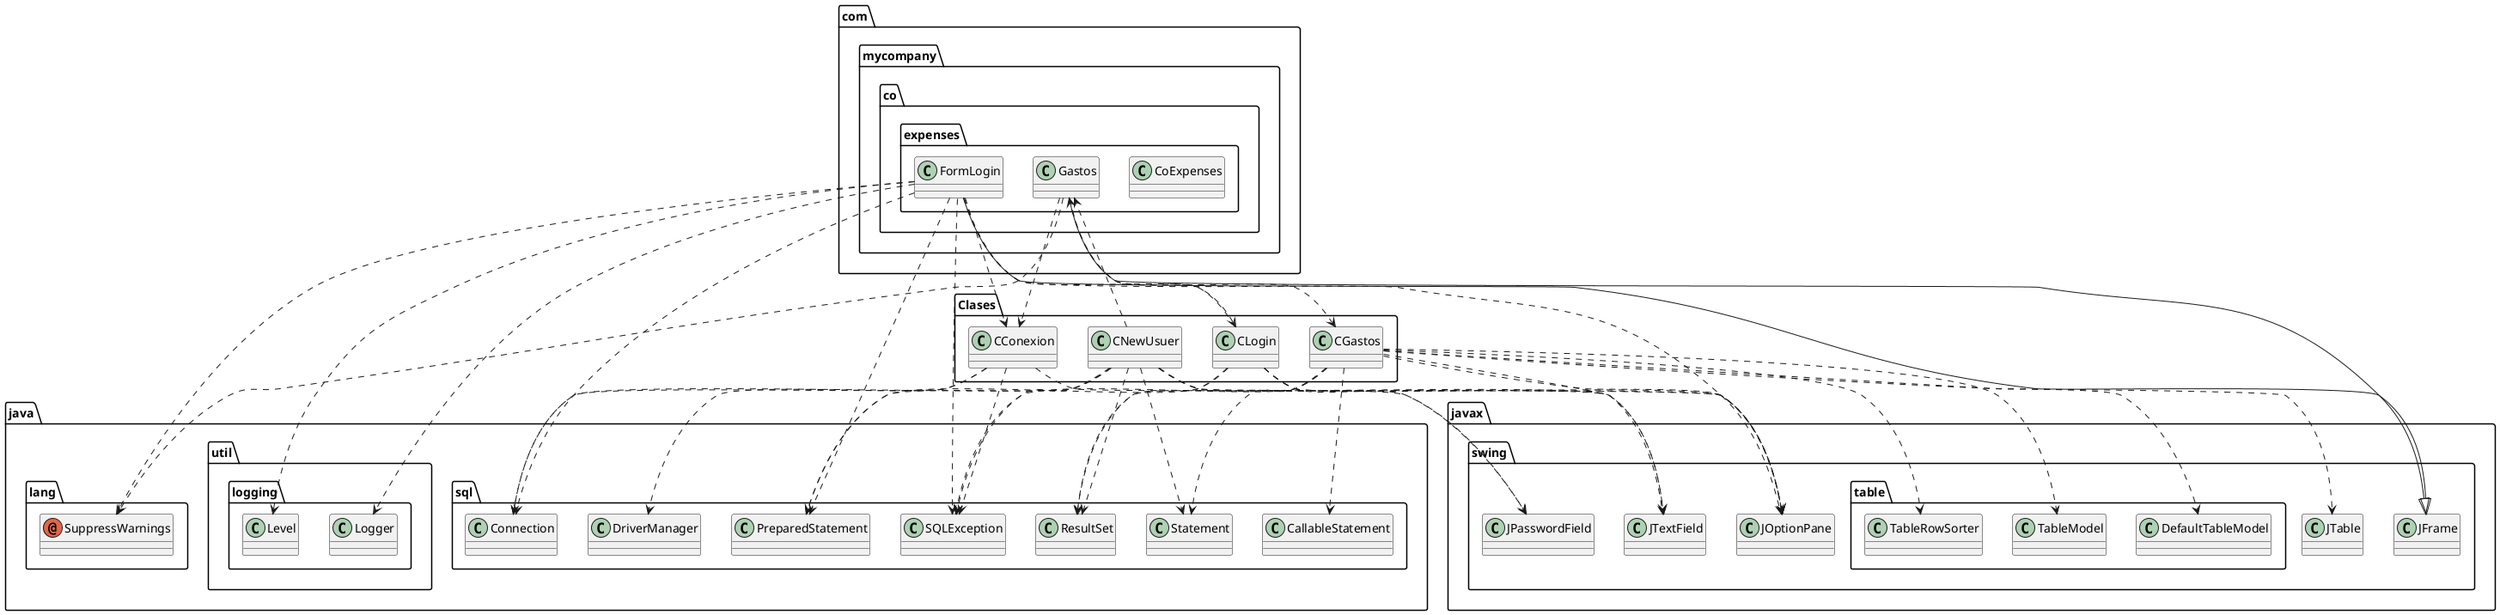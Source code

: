 @startuml
annotation java.lang.SuppressWarnings
class Clases.CConexion
class Clases.CGastos
class Clases.CLogin
class Clases.CNewUsuer
class com.mycompany.co.expenses.CoExpenses
class com.mycompany.co.expenses.FormLogin
class com.mycompany.co.expenses.Gastos
class java.sql.CallableStatement
class java.sql.Connection
class java.sql.DriverManager
class java.sql.PreparedStatement
class java.sql.ResultSet
class java.sql.SQLException
class java.sql.Statement
class java.util.logging.Level
class java.util.logging.Logger
class javax.swing.JFrame
class javax.swing.JOptionPane
class javax.swing.JPasswordField
class javax.swing.JTable
class javax.swing.JTextField
class javax.swing.table.DefaultTableModel
class javax.swing.table.TableModel
class javax.swing.table.TableRowSorter
Clases.CConexion ..> java.sql.Connection
Clases.CConexion ..> java.sql.DriverManager
Clases.CConexion ..> java.sql.SQLException
Clases.CConexion ..> javax.swing.JOptionPane
Clases.CGastos ..> java.sql.CallableStatement
Clases.CGastos ..> java.sql.ResultSet
Clases.CGastos ..> java.sql.SQLException
Clases.CGastos ..> java.sql.Statement
Clases.CGastos ..> javax.swing.JOptionPane
Clases.CGastos ..> javax.swing.JTable
Clases.CGastos ..> javax.swing.JTextField
Clases.CGastos ..> javax.swing.table.DefaultTableModel
Clases.CGastos ..> javax.swing.table.TableModel
Clases.CGastos ..> javax.swing.table.TableRowSorter
Clases.CLogin ..> com.mycompany.co.expenses.Gastos
Clases.CLogin ..> java.sql.PreparedStatement
Clases.CLogin ..> java.sql.ResultSet
Clases.CLogin ..> javax.swing.JOptionPane
Clases.CLogin ..> javax.swing.JPasswordField
Clases.CLogin ..> javax.swing.JTextField
Clases.CNewUsuer ..> com.mycompany.co.expenses.Gastos
Clases.CNewUsuer ..> java.sql.Connection
Clases.CNewUsuer ..> java.sql.PreparedStatement
Clases.CNewUsuer ..> java.sql.ResultSet
Clases.CNewUsuer ..> java.sql.SQLException
Clases.CNewUsuer ..> java.sql.Statement
Clases.CNewUsuer ..> javax.swing.JOptionPane
Clases.CNewUsuer ..> javax.swing.JPasswordField
Clases.CNewUsuer ..> javax.swing.JTextField
com.mycompany.co.expenses.FormLogin ..> java.lang.SuppressWarnings
com.mycompany.co.expenses.FormLogin ..> Clases.CConexion
com.mycompany.co.expenses.FormLogin ..> Clases.CLogin
com.mycompany.co.expenses.FormLogin ..> java.sql.Connection
com.mycompany.co.expenses.FormLogin ..> java.sql.PreparedStatement
com.mycompany.co.expenses.FormLogin ..> java.sql.SQLException
com.mycompany.co.expenses.FormLogin ..> java.util.logging.Level
com.mycompany.co.expenses.FormLogin ..> java.util.logging.Logger
com.mycompany.co.expenses.FormLogin --|> javax.swing.JFrame
com.mycompany.co.expenses.FormLogin ..> javax.swing.JOptionPane
com.mycompany.co.expenses.Gastos ..> java.lang.SuppressWarnings
com.mycompany.co.expenses.Gastos ..> Clases.CConexion
com.mycompany.co.expenses.Gastos ..> Clases.CGastos
com.mycompany.co.expenses.Gastos --|> javax.swing.JFrame
@enduml